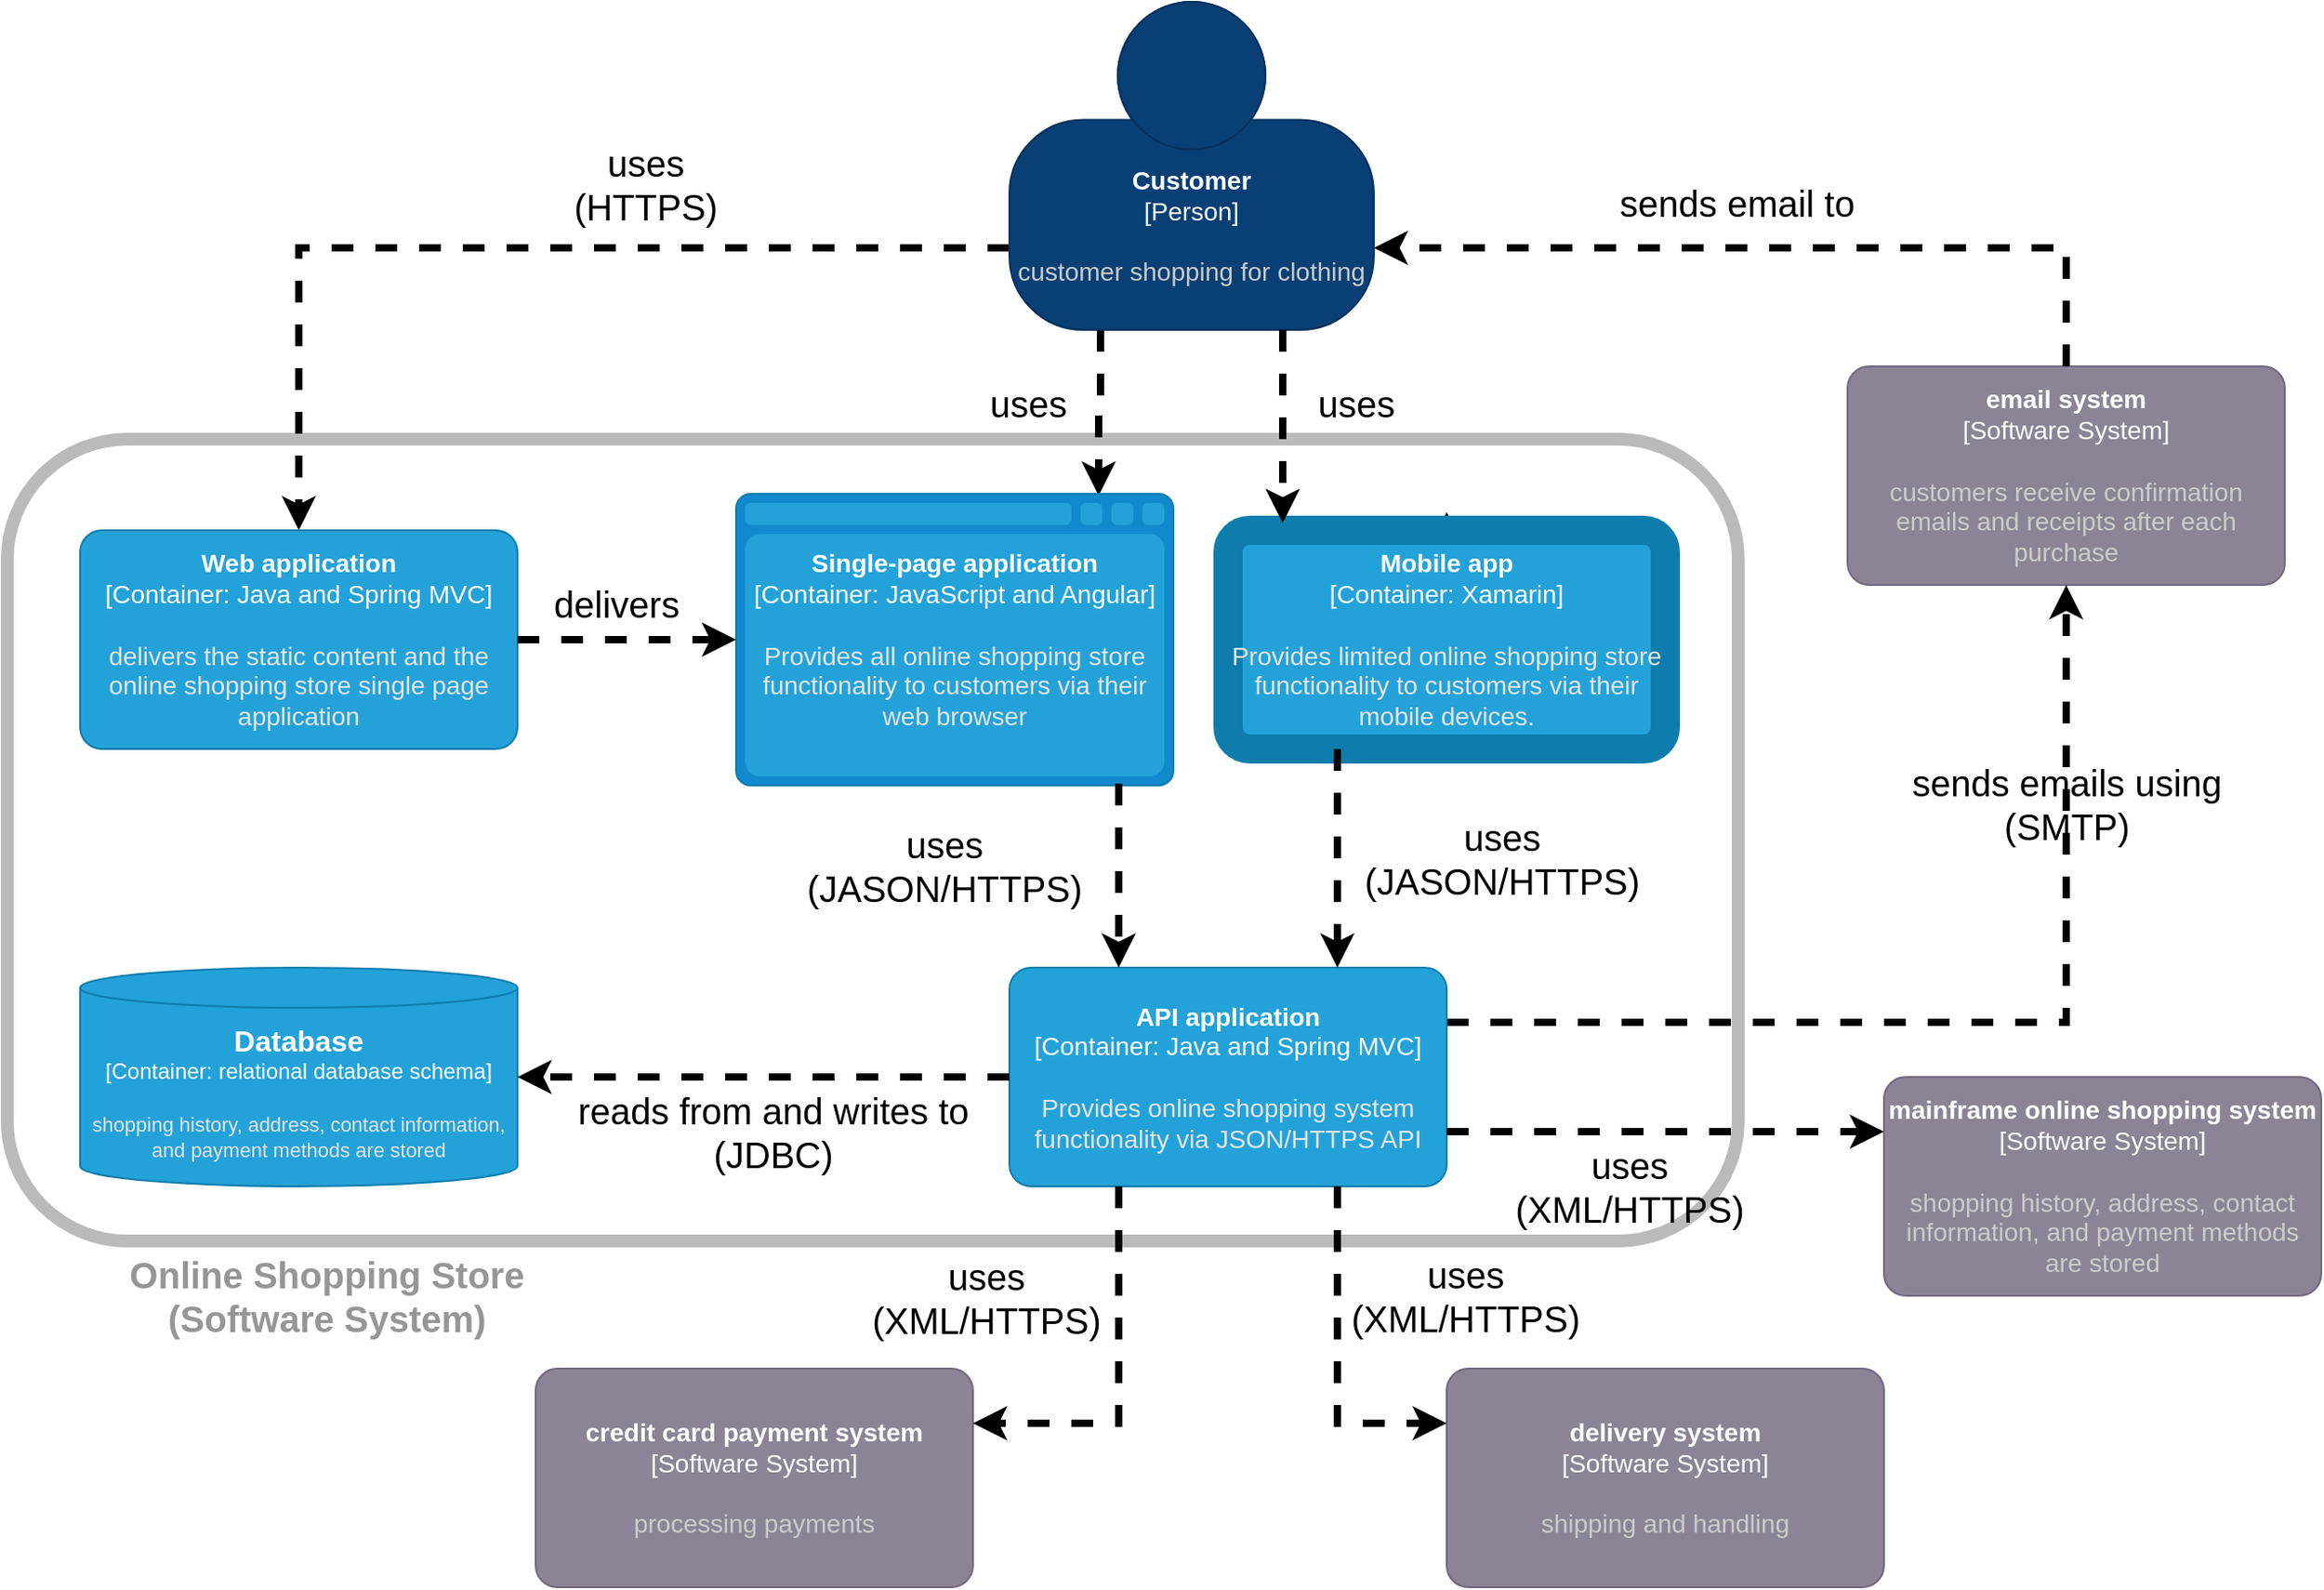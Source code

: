 <mxfile version="22.0.8" type="device">
  <diagram name="Page-1" id="v5ohUNkm4YD7jwQh4eD8">
    <mxGraphModel dx="1625" dy="1125" grid="0" gridSize="10" guides="1" tooltips="1" connect="1" arrows="1" fold="1" page="1" pageScale="1" pageWidth="1600" pageHeight="900" math="0" shadow="0">
      <root>
        <mxCell id="0" />
        <mxCell id="1" parent="0" />
        <mxCell id="7fbWs8w8Dx33rmhqO2U3-72" value="" style="rounded=1;whiteSpace=wrap;html=1;fillColor=none;strokeWidth=7;strokeColor=#bababa;" vertex="1" parent="1">
          <mxGeometry x="120" y="250" width="950" height="440" as="geometry" />
        </mxCell>
        <object placeholders="1" c4Name="mainframe online shopping system" c4Type="Software System" c4Description="shopping history, address, contact information, and payment methods are stored" label="&lt;font style=&quot;font-size: 14px;&quot;&gt;&lt;b style=&quot;font-size: 14px;&quot;&gt;%c4Name%&lt;/b&gt;&lt;/font&gt;&lt;div style=&quot;font-size: 14px;&quot;&gt;[%c4Type%]&lt;/div&gt;&lt;br style=&quot;font-size: 14px;&quot;&gt;&lt;div style=&quot;font-size: 14px;&quot;&gt;&lt;font style=&quot;font-size: 14px;&quot;&gt;&lt;font color=&quot;#cccccc&quot; style=&quot;font-size: 14px;&quot;&gt;%c4Description%&lt;/font&gt;&lt;/font&gt;&lt;/div&gt;" id="7fbWs8w8Dx33rmhqO2U3-5">
          <mxCell style="rounded=1;whiteSpace=wrap;html=1;labelBackgroundColor=none;fillColor=#8C8496;fontColor=#ffffff;align=center;arcSize=10;strokeColor=#736782;metaEdit=1;resizable=0;points=[[0.25,0,0],[0.5,0,0],[0.75,0,0],[1,0.25,0],[1,0.5,0],[1,0.75,0],[0.75,1,0],[0.5,1,0],[0.25,1,0],[0,0.75,0],[0,0.5,0],[0,0.25,0]];fontSize=14;" vertex="1" parent="1">
            <mxGeometry x="1150" y="600" width="240" height="120" as="geometry" />
          </mxCell>
        </object>
        <object placeholders="1" c4Name="email system" c4Type="Software System" c4Description="customers receive confirmation emails and receipts after each purchase" label="&lt;font style=&quot;font-size: 14px;&quot;&gt;&lt;b style=&quot;font-size: 14px;&quot;&gt;%c4Name%&lt;/b&gt;&lt;/font&gt;&lt;div style=&quot;font-size: 14px;&quot;&gt;[%c4Type%]&lt;/div&gt;&lt;br style=&quot;font-size: 14px;&quot;&gt;&lt;div style=&quot;font-size: 14px;&quot;&gt;&lt;font style=&quot;font-size: 14px;&quot;&gt;&lt;font color=&quot;#cccccc&quot; style=&quot;font-size: 14px;&quot;&gt;%c4Description%&lt;/font&gt;&lt;/font&gt;&lt;/div&gt;" id="7fbWs8w8Dx33rmhqO2U3-6">
          <mxCell style="rounded=1;whiteSpace=wrap;html=1;labelBackgroundColor=none;fillColor=#8C8496;fontColor=#ffffff;align=center;arcSize=10;strokeColor=#736782;metaEdit=1;resizable=0;points=[[0.25,0,0],[0.5,0,0],[0.75,0,0],[1,0.25,0],[1,0.5,0],[1,0.75,0],[0.75,1,0],[0.5,1,0],[0.25,1,0],[0,0.75,0],[0,0.5,0],[0,0.25,0]];fontSize=14;" vertex="1" parent="1">
            <mxGeometry x="1130" y="210" width="240" height="120" as="geometry" />
          </mxCell>
        </object>
        <object placeholders="1" c4Name="credit card payment system" c4Type="Software System" c4Description="processing payments" label="&lt;font style=&quot;font-size: 14px;&quot;&gt;&lt;b style=&quot;font-size: 14px;&quot;&gt;%c4Name%&lt;/b&gt;&lt;/font&gt;&lt;div style=&quot;font-size: 14px;&quot;&gt;[%c4Type%]&lt;/div&gt;&lt;br style=&quot;font-size: 14px;&quot;&gt;&lt;div style=&quot;font-size: 14px;&quot;&gt;&lt;font style=&quot;font-size: 14px;&quot;&gt;&lt;font color=&quot;#cccccc&quot; style=&quot;font-size: 14px;&quot;&gt;%c4Description%&lt;/font&gt;&lt;/font&gt;&lt;/div&gt;" id="7fbWs8w8Dx33rmhqO2U3-9">
          <mxCell style="rounded=1;whiteSpace=wrap;html=1;labelBackgroundColor=none;fillColor=#8C8496;fontColor=#ffffff;align=center;arcSize=10;strokeColor=#736782;metaEdit=1;resizable=0;points=[[0.25,0,0],[0.5,0,0],[0.75,0,0],[1,0.25,0],[1,0.5,0],[1,0.75,0],[0.75,1,0],[0.5,1,0],[0.25,1,0],[0,0.75,0],[0,0.5,0],[0,0.25,0]];fontSize=14;" vertex="1" parent="1">
            <mxGeometry x="410" y="760" width="240" height="120" as="geometry" />
          </mxCell>
        </object>
        <object placeholders="1" c4Name="delivery system" c4Type="Software System" c4Description="shipping and handling" label="&lt;font style=&quot;font-size: 14px;&quot;&gt;&lt;b style=&quot;font-size: 14px;&quot;&gt;%c4Name%&lt;/b&gt;&lt;/font&gt;&lt;div style=&quot;font-size: 14px;&quot;&gt;[%c4Type%]&lt;/div&gt;&lt;br style=&quot;font-size: 14px;&quot;&gt;&lt;div style=&quot;font-size: 14px;&quot;&gt;&lt;font style=&quot;font-size: 14px;&quot;&gt;&lt;font color=&quot;#cccccc&quot; style=&quot;font-size: 14px;&quot;&gt;%c4Description%&lt;/font&gt;&lt;/font&gt;&lt;/div&gt;" id="7fbWs8w8Dx33rmhqO2U3-10">
          <mxCell style="rounded=1;whiteSpace=wrap;html=1;labelBackgroundColor=none;fillColor=#8C8496;fontColor=#ffffff;align=center;arcSize=10;strokeColor=#736782;metaEdit=1;resizable=0;points=[[0.25,0,0],[0.5,0,0],[0.75,0,0],[1,0.25,0],[1,0.5,0],[1,0.75,0],[0.75,1,0],[0.5,1,0],[0.25,1,0],[0,0.75,0],[0,0.5,0],[0,0.25,0]];fontSize=14;" vertex="1" parent="1">
            <mxGeometry x="910" y="760" width="240" height="120" as="geometry" />
          </mxCell>
        </object>
        <mxCell id="7fbWs8w8Dx33rmhqO2U3-47" style="edgeStyle=orthogonalEdgeStyle;rounded=0;orthogonalLoop=1;jettySize=auto;html=1;exitX=0.25;exitY=1;exitDx=0;exitDy=0;exitPerimeter=0;dashed=1;strokeWidth=4;entryX=0.829;entryY=0.006;entryDx=0;entryDy=0;entryPerimeter=0;" edge="1" parent="1" source="7fbWs8w8Dx33rmhqO2U3-11" target="7fbWs8w8Dx33rmhqO2U3-37">
          <mxGeometry relative="1" as="geometry" />
        </mxCell>
        <mxCell id="7fbWs8w8Dx33rmhqO2U3-48" style="edgeStyle=orthogonalEdgeStyle;rounded=0;orthogonalLoop=1;jettySize=auto;html=1;exitX=0;exitY=0.75;exitDx=0;exitDy=0;exitPerimeter=0;strokeWidth=4;dashed=1;" edge="1" parent="1" source="7fbWs8w8Dx33rmhqO2U3-11" target="7fbWs8w8Dx33rmhqO2U3-36">
          <mxGeometry relative="1" as="geometry" />
        </mxCell>
        <object placeholders="1" c4Name="Customer" c4Type="Person" c4Description="customer shopping for clothing" label="&lt;font style=&quot;font-size: 14px;&quot;&gt;&lt;b style=&quot;font-size: 14px;&quot;&gt;%c4Name%&lt;/b&gt;&lt;/font&gt;&lt;div style=&quot;font-size: 14px;&quot;&gt;[%c4Type%]&lt;/div&gt;&lt;br style=&quot;font-size: 14px;&quot;&gt;&lt;div style=&quot;font-size: 14px;&quot;&gt;&lt;font style=&quot;font-size: 14px;&quot;&gt;&lt;font color=&quot;#cccccc&quot; style=&quot;font-size: 14px;&quot;&gt;%c4Description%&lt;/font&gt;&lt;/font&gt;&lt;/div&gt;" id="7fbWs8w8Dx33rmhqO2U3-11">
          <mxCell style="html=1;fontSize=14;dashed=0;whiteSpace=wrap;fillColor=#083F75;strokeColor=#06315C;fontColor=#ffffff;shape=mxgraph.c4.person2;align=center;metaEdit=1;points=[[0.5,0,0],[1,0.5,0],[1,0.75,0],[0.75,1,0],[0.5,1,0],[0.25,1,0],[0,0.75,0],[0,0.5,0]];resizable=0;" vertex="1" parent="1">
            <mxGeometry x="670" y="10" width="200" height="180" as="geometry" />
          </mxCell>
        </object>
        <object placeholders="1" c4Type="Database" c4Container="Container" c4Technology="relational database schema" c4Description="shopping history, address, contact information, and payment methods are stored" label="&lt;font style=&quot;font-size: 16px&quot;&gt;&lt;b&gt;%c4Type%&lt;/b&gt;&lt;/font&gt;&lt;div&gt;[%c4Container%:&amp;nbsp;%c4Technology%]&lt;/div&gt;&lt;br&gt;&lt;div&gt;&lt;font style=&quot;font-size: 11px&quot;&gt;&lt;font color=&quot;#E6E6E6&quot;&gt;%c4Description%&lt;/font&gt;&lt;/div&gt;" id="7fbWs8w8Dx33rmhqO2U3-28">
          <mxCell style="shape=cylinder3;size=11;whiteSpace=wrap;html=1;boundedLbl=1;rounded=0;labelBackgroundColor=none;fillColor=#23A2D9;fontSize=12;fontColor=#ffffff;align=center;strokeColor=#0E7DAD;metaEdit=1;points=[[0.5,0,0],[1,0.25,0],[1,0.5,0],[1,0.75,0],[0.5,1,0],[0,0.75,0],[0,0.5,0],[0,0.25,0]];resizable=0;" vertex="1" parent="1">
            <mxGeometry x="160" y="540" width="240" height="120" as="geometry" />
          </mxCell>
        </object>
        <mxCell id="7fbWs8w8Dx33rmhqO2U3-40" value="" style="edgeStyle=orthogonalEdgeStyle;rounded=0;orthogonalLoop=1;jettySize=auto;html=1;exitX=1;exitY=0.25;exitDx=0;exitDy=0;exitPerimeter=0;dashed=1;strokeWidth=4;" edge="1" parent="1" source="7fbWs8w8Dx33rmhqO2U3-33" target="7fbWs8w8Dx33rmhqO2U3-6">
          <mxGeometry relative="1" as="geometry" />
        </mxCell>
        <mxCell id="7fbWs8w8Dx33rmhqO2U3-58" value="&lt;font style=&quot;font-size: 20px;&quot;&gt;sends emails using&lt;br&gt;(SMTP)&lt;/font&gt;" style="edgeLabel;html=1;align=center;verticalAlign=middle;resizable=0;points=[];labelBackgroundColor=none;" vertex="1" connectable="0" parent="7fbWs8w8Dx33rmhqO2U3-40">
          <mxGeometry x="0.711" relative="1" as="geometry">
            <mxPoint y="36" as="offset" />
          </mxGeometry>
        </mxCell>
        <object placeholders="1" c4Name="API application" c4Type="Container" c4Technology="Java and Spring MVC" c4Description="Provides online shopping system functionality via JSON/HTTPS API" label="&lt;font style=&quot;font-size: 14px;&quot;&gt;&lt;b style=&quot;font-size: 14px;&quot;&gt;%c4Name%&lt;/b&gt;&lt;/font&gt;&lt;div style=&quot;font-size: 14px;&quot;&gt;[%c4Type%: %c4Technology%]&lt;/div&gt;&lt;br style=&quot;font-size: 14px;&quot;&gt;&lt;div style=&quot;font-size: 14px;&quot;&gt;&lt;font style=&quot;font-size: 14px;&quot;&gt;&lt;font color=&quot;#E6E6E6&quot; style=&quot;font-size: 14px;&quot;&gt;%c4Description%&lt;/font&gt;&lt;/font&gt;&lt;/div&gt;" id="7fbWs8w8Dx33rmhqO2U3-33">
          <mxCell style="rounded=1;whiteSpace=wrap;html=1;fontSize=14;labelBackgroundColor=none;fillColor=#23A2D9;fontColor=#ffffff;align=center;arcSize=10;strokeColor=#0E7DAD;metaEdit=1;resizable=0;points=[[0.25,0,0],[0.5,0,0],[0.75,0,0],[1,0.25,0],[1,0.5,0],[1,0.75,0],[0.75,1,0],[0.5,1,0],[0.25,1,0],[0,0.75,0],[0,0.5,0],[0,0.25,0]];" vertex="1" parent="1">
            <mxGeometry x="670" y="540" width="240" height="120" as="geometry" />
          </mxCell>
        </object>
        <object placeholders="1" c4Name="Web application" c4Type="Container" c4Technology="Java and Spring MVC" c4Description="delivers the static content and the online shopping store single page application" label="&lt;font style=&quot;font-size: 14px;&quot;&gt;&lt;b style=&quot;font-size: 14px;&quot;&gt;%c4Name%&lt;/b&gt;&lt;/font&gt;&lt;div style=&quot;font-size: 14px;&quot;&gt;[%c4Type%: %c4Technology%]&lt;/div&gt;&lt;br style=&quot;font-size: 14px;&quot;&gt;&lt;div style=&quot;font-size: 14px;&quot;&gt;&lt;font style=&quot;font-size: 14px;&quot;&gt;&lt;font color=&quot;#E6E6E6&quot; style=&quot;font-size: 14px;&quot;&gt;%c4Description%&lt;/font&gt;&lt;/font&gt;&lt;/div&gt;" id="7fbWs8w8Dx33rmhqO2U3-36">
          <mxCell style="rounded=1;whiteSpace=wrap;html=1;fontSize=14;labelBackgroundColor=none;fillColor=#23A2D9;fontColor=#ffffff;align=center;arcSize=10;strokeColor=#0E7DAD;metaEdit=1;resizable=0;points=[[0.25,0,0],[0.5,0,0],[0.75,0,0],[1,0.25,0],[1,0.5,0],[1,0.75,0],[0.75,1,0],[0.5,1,0],[0.25,1,0],[0,0.75,0],[0,0.5,0],[0,0.25,0]];" vertex="1" parent="1">
            <mxGeometry x="160" y="300" width="240" height="120" as="geometry" />
          </mxCell>
        </object>
        <object placeholders="1" c4Type="Single-page application" c4Container="Container" c4Technology="JavaScript and Angular" c4Description="Provides all online shopping store functionality to customers via their web browser" label="&lt;font style=&quot;font-size: 14px;&quot;&gt;&lt;b style=&quot;font-size: 14px;&quot;&gt;%c4Type%&lt;/b&gt;&lt;/font&gt;&lt;div style=&quot;font-size: 14px;&quot;&gt;[%c4Container%:&amp;nbsp;%c4Technology%]&lt;/div&gt;&lt;br style=&quot;font-size: 14px;&quot;&gt;&lt;div style=&quot;font-size: 14px;&quot;&gt;&lt;font style=&quot;font-size: 14px;&quot;&gt;&lt;font color=&quot;#E6E6E6&quot; style=&quot;font-size: 14px;&quot;&gt;%c4Description%&lt;/font&gt;&lt;/font&gt;&lt;/div&gt;" id="7fbWs8w8Dx33rmhqO2U3-37">
          <mxCell style="shape=mxgraph.c4.webBrowserContainer2;whiteSpace=wrap;html=1;boundedLbl=1;rounded=0;labelBackgroundColor=none;strokeColor=#118ACD;fillColor=#23A2D9;strokeColor=#118ACD;strokeColor2=#0E7DAD;fontSize=14;fontColor=#ffffff;align=center;metaEdit=1;points=[[0.5,0,0],[1,0.25,0],[1,0.5,0],[1,0.75,0],[0.5,1,0],[0,0.75,0],[0,0.5,0],[0,0.25,0]];resizable=0;" vertex="1" parent="1">
            <mxGeometry x="520" y="280" width="240" height="160" as="geometry" />
          </mxCell>
        </object>
        <mxCell id="7fbWs8w8Dx33rmhqO2U3-59" style="edgeStyle=orthogonalEdgeStyle;rounded=0;orthogonalLoop=1;jettySize=auto;html=1;exitX=0.5;exitY=0;exitDx=0;exitDy=0;exitPerimeter=0;" edge="1" parent="1" source="7fbWs8w8Dx33rmhqO2U3-39">
          <mxGeometry relative="1" as="geometry">
            <mxPoint x="910" y="290" as="targetPoint" />
          </mxGeometry>
        </mxCell>
        <object placeholders="1" c4Name="Mobile app" c4Type="Container" c4Technology="Xamarin" c4Description="Provides limited online shopping store functionality to customers via their mobile devices." label="&lt;font style=&quot;font-size: 14px;&quot;&gt;&lt;b style=&quot;font-size: 14px;&quot;&gt;%c4Name%&lt;/b&gt;&lt;/font&gt;&lt;div style=&quot;font-size: 14px;&quot;&gt;[%c4Type%: %c4Technology%]&lt;/div&gt;&lt;br style=&quot;font-size: 14px;&quot;&gt;&lt;div style=&quot;font-size: 14px;&quot;&gt;&lt;font style=&quot;font-size: 14px;&quot;&gt;&lt;font color=&quot;#E6E6E6&quot; style=&quot;font-size: 14px;&quot;&gt;%c4Description%&lt;/font&gt;&lt;/font&gt;&lt;/div&gt;" id="7fbWs8w8Dx33rmhqO2U3-39">
          <mxCell style="rounded=1;whiteSpace=wrap;html=1;fontSize=14;labelBackgroundColor=none;fillColor=#23A2D9;fontColor=#ffffff;align=center;arcSize=10;strokeColor=#0E7DAD;metaEdit=1;resizable=0;points=[[0.25,0,0],[0.5,0,0],[0.75,0,0],[1,0.25,0],[1,0.5,0],[1,0.75,0],[0.75,1,0],[0.5,1,0],[0.25,1,0],[0,0.75,0],[0,0.5,0],[0,0.25,0]];strokeWidth=16;" vertex="1" parent="1">
            <mxGeometry x="790" y="300" width="240" height="120" as="geometry" />
          </mxCell>
        </object>
        <mxCell id="7fbWs8w8Dx33rmhqO2U3-46" style="edgeStyle=orthogonalEdgeStyle;rounded=0;orthogonalLoop=1;jettySize=auto;html=1;exitX=0.75;exitY=1;exitDx=0;exitDy=0;exitPerimeter=0;entryX=0.125;entryY=-0.033;entryDx=0;entryDy=0;entryPerimeter=0;strokeWidth=4;dashed=1;" edge="1" parent="1" source="7fbWs8w8Dx33rmhqO2U3-11" target="7fbWs8w8Dx33rmhqO2U3-39">
          <mxGeometry relative="1" as="geometry" />
        </mxCell>
        <mxCell id="7fbWs8w8Dx33rmhqO2U3-60" value="&lt;font style=&quot;font-size: 20px;&quot;&gt;uses&lt;br style=&quot;font-size: 20px;&quot;&gt;(HTTPS)&lt;br style=&quot;font-size: 20px;&quot;&gt;&lt;/font&gt;" style="edgeLabel;html=1;align=center;verticalAlign=middle;resizable=0;points=[];fontSize=20;" vertex="1" connectable="0" parent="7fbWs8w8Dx33rmhqO2U3-46">
          <mxGeometry x="-0.378" y="5" relative="1" as="geometry">
            <mxPoint x="-355" y="-113" as="offset" />
          </mxGeometry>
        </mxCell>
        <mxCell id="7fbWs8w8Dx33rmhqO2U3-49" style="edgeStyle=orthogonalEdgeStyle;rounded=0;orthogonalLoop=1;jettySize=auto;html=1;entryX=1;entryY=0.75;entryDx=0;entryDy=0;entryPerimeter=0;exitX=0.5;exitY=0;exitDx=0;exitDy=0;exitPerimeter=0;dashed=1;strokeWidth=4;" edge="1" parent="1" source="7fbWs8w8Dx33rmhqO2U3-6" target="7fbWs8w8Dx33rmhqO2U3-11">
          <mxGeometry relative="1" as="geometry" />
        </mxCell>
        <mxCell id="7fbWs8w8Dx33rmhqO2U3-50" value="sends email to" style="edgeLabel;html=1;align=center;verticalAlign=middle;resizable=0;points=[];fontSize=20;" vertex="1" connectable="0" parent="7fbWs8w8Dx33rmhqO2U3-49">
          <mxGeometry x="-0.432" y="-1" relative="1" as="geometry">
            <mxPoint x="-120" y="-24" as="offset" />
          </mxGeometry>
        </mxCell>
        <mxCell id="7fbWs8w8Dx33rmhqO2U3-51" style="edgeStyle=orthogonalEdgeStyle;rounded=0;orthogonalLoop=1;jettySize=auto;html=1;exitX=0.25;exitY=1;exitDx=0;exitDy=0;exitPerimeter=0;entryX=0.75;entryY=0;entryDx=0;entryDy=0;entryPerimeter=0;strokeWidth=4;dashed=1;" edge="1" parent="1" source="7fbWs8w8Dx33rmhqO2U3-39" target="7fbWs8w8Dx33rmhqO2U3-33">
          <mxGeometry relative="1" as="geometry" />
        </mxCell>
        <mxCell id="7fbWs8w8Dx33rmhqO2U3-52" style="edgeStyle=orthogonalEdgeStyle;rounded=0;orthogonalLoop=1;jettySize=auto;html=1;exitX=0.875;exitY=0.994;exitDx=0;exitDy=0;exitPerimeter=0;entryX=0.25;entryY=0;entryDx=0;entryDy=0;entryPerimeter=0;strokeWidth=4;dashed=1;" edge="1" parent="1" source="7fbWs8w8Dx33rmhqO2U3-37" target="7fbWs8w8Dx33rmhqO2U3-33">
          <mxGeometry relative="1" as="geometry" />
        </mxCell>
        <mxCell id="7fbWs8w8Dx33rmhqO2U3-53" style="edgeStyle=orthogonalEdgeStyle;rounded=0;orthogonalLoop=1;jettySize=auto;html=1;exitX=1;exitY=0.5;exitDx=0;exitDy=0;exitPerimeter=0;entryX=0;entryY=0.5;entryDx=0;entryDy=0;entryPerimeter=0;dashed=1;strokeWidth=4;" edge="1" parent="1" source="7fbWs8w8Dx33rmhqO2U3-36" target="7fbWs8w8Dx33rmhqO2U3-37">
          <mxGeometry relative="1" as="geometry">
            <Array as="points">
              <mxPoint x="430" y="360" />
              <mxPoint x="430" y="360" />
            </Array>
          </mxGeometry>
        </mxCell>
        <mxCell id="7fbWs8w8Dx33rmhqO2U3-65" value="&lt;font style=&quot;font-size: 20px;&quot;&gt;delivers&lt;/font&gt;" style="edgeLabel;html=1;align=center;verticalAlign=middle;resizable=0;points=[];" vertex="1" connectable="0" parent="7fbWs8w8Dx33rmhqO2U3-53">
          <mxGeometry x="-0.1" y="3" relative="1" as="geometry">
            <mxPoint y="-17" as="offset" />
          </mxGeometry>
        </mxCell>
        <mxCell id="7fbWs8w8Dx33rmhqO2U3-54" style="edgeStyle=orthogonalEdgeStyle;rounded=0;orthogonalLoop=1;jettySize=auto;html=1;entryX=1;entryY=0.5;entryDx=0;entryDy=0;entryPerimeter=0;dashed=1;strokeWidth=4;" edge="1" parent="1" source="7fbWs8w8Dx33rmhqO2U3-33" target="7fbWs8w8Dx33rmhqO2U3-28">
          <mxGeometry relative="1" as="geometry" />
        </mxCell>
        <mxCell id="7fbWs8w8Dx33rmhqO2U3-66" value="&lt;font style=&quot;font-size: 20px;&quot;&gt;reads from and writes to&lt;br&gt;(JDBC)&lt;/font&gt;" style="edgeLabel;html=1;align=center;verticalAlign=middle;resizable=0;points=[];" vertex="1" connectable="0" parent="7fbWs8w8Dx33rmhqO2U3-54">
          <mxGeometry x="0.03" y="-1" relative="1" as="geometry">
            <mxPoint x="9" y="31" as="offset" />
          </mxGeometry>
        </mxCell>
        <mxCell id="7fbWs8w8Dx33rmhqO2U3-55" style="edgeStyle=orthogonalEdgeStyle;rounded=0;orthogonalLoop=1;jettySize=auto;html=1;exitX=1;exitY=0.75;exitDx=0;exitDy=0;exitPerimeter=0;entryX=0;entryY=0.25;entryDx=0;entryDy=0;entryPerimeter=0;dashed=1;strokeWidth=4;" edge="1" parent="1" source="7fbWs8w8Dx33rmhqO2U3-33" target="7fbWs8w8Dx33rmhqO2U3-5">
          <mxGeometry relative="1" as="geometry" />
        </mxCell>
        <mxCell id="7fbWs8w8Dx33rmhqO2U3-67" value="&lt;font style=&quot;font-size: 20px;&quot;&gt;uses&lt;br&gt;(XML/HTTPS)&lt;/font&gt;" style="edgeLabel;html=1;align=center;verticalAlign=middle;resizable=0;points=[];labelBackgroundColor=none;" vertex="1" connectable="0" parent="7fbWs8w8Dx33rmhqO2U3-55">
          <mxGeometry x="-0.192" y="-1" relative="1" as="geometry">
            <mxPoint x="3" y="29" as="offset" />
          </mxGeometry>
        </mxCell>
        <mxCell id="7fbWs8w8Dx33rmhqO2U3-56" style="edgeStyle=orthogonalEdgeStyle;rounded=0;orthogonalLoop=1;jettySize=auto;html=1;exitX=0.75;exitY=1;exitDx=0;exitDy=0;exitPerimeter=0;entryX=0;entryY=0.25;entryDx=0;entryDy=0;entryPerimeter=0;dashed=1;strokeWidth=4;" edge="1" parent="1" source="7fbWs8w8Dx33rmhqO2U3-33" target="7fbWs8w8Dx33rmhqO2U3-10">
          <mxGeometry relative="1" as="geometry" />
        </mxCell>
        <mxCell id="7fbWs8w8Dx33rmhqO2U3-57" style="edgeStyle=orthogonalEdgeStyle;rounded=0;orthogonalLoop=1;jettySize=auto;html=1;exitX=0.25;exitY=1;exitDx=0;exitDy=0;exitPerimeter=0;entryX=1;entryY=0.25;entryDx=0;entryDy=0;entryPerimeter=0;dashed=1;strokeWidth=4;" edge="1" parent="1" source="7fbWs8w8Dx33rmhqO2U3-33" target="7fbWs8w8Dx33rmhqO2U3-9">
          <mxGeometry relative="1" as="geometry" />
        </mxCell>
        <mxCell id="7fbWs8w8Dx33rmhqO2U3-61" value="&lt;font style=&quot;font-size: 20px;&quot;&gt;uses&lt;/font&gt;" style="edgeLabel;html=1;align=center;verticalAlign=middle;resizable=0;points=[];" vertex="1" connectable="0" parent="1">
          <mxGeometry x="680" y="230" as="geometry" />
        </mxCell>
        <mxCell id="7fbWs8w8Dx33rmhqO2U3-62" value="&lt;font style=&quot;font-size: 20px;&quot;&gt;uses&lt;/font&gt;" style="edgeLabel;html=1;align=center;verticalAlign=middle;resizable=0;points=[];" vertex="1" connectable="0" parent="1">
          <mxGeometry x="860" y="230" as="geometry" />
        </mxCell>
        <mxCell id="7fbWs8w8Dx33rmhqO2U3-63" value="&lt;font style=&quot;font-size: 20px;&quot;&gt;uses&lt;br&gt;(JASON/HTTPS)&lt;br&gt;&lt;/font&gt;" style="edgeLabel;html=1;align=center;verticalAlign=middle;resizable=0;points=[];" vertex="1" connectable="0" parent="1">
          <mxGeometry x="940" y="480" as="geometry" />
        </mxCell>
        <mxCell id="7fbWs8w8Dx33rmhqO2U3-64" value="&lt;font style=&quot;font-size: 20px;&quot;&gt;uses&lt;br&gt;(JASON/HTTPS)&lt;br&gt;&lt;/font&gt;" style="edgeLabel;html=1;align=center;verticalAlign=middle;resizable=0;points=[];" vertex="1" connectable="0" parent="1">
          <mxGeometry x="960" y="490" as="geometry">
            <mxPoint x="-326" y="-6" as="offset" />
          </mxGeometry>
        </mxCell>
        <mxCell id="7fbWs8w8Dx33rmhqO2U3-68" value="&lt;font style=&quot;font-size: 20px;&quot;&gt;uses&lt;br&gt;(XML/HTTPS)&lt;/font&gt;" style="edgeLabel;html=1;align=center;verticalAlign=middle;resizable=0;points=[];labelBackgroundColor=none;" vertex="1" connectable="0" parent="1">
          <mxGeometry x="870" y="656" as="geometry">
            <mxPoint x="-213" y="65" as="offset" />
          </mxGeometry>
        </mxCell>
        <mxCell id="7fbWs8w8Dx33rmhqO2U3-69" value="&lt;font style=&quot;font-size: 20px;&quot;&gt;uses&lt;br&gt;(XML/HTTPS)&lt;/font&gt;" style="edgeLabel;html=1;align=center;verticalAlign=middle;resizable=0;points=[];labelBackgroundColor=none;" vertex="1" connectable="0" parent="1">
          <mxGeometry x="920" y="720" as="geometry" />
        </mxCell>
        <mxCell id="7fbWs8w8Dx33rmhqO2U3-73" value="Online Shopping Store&lt;br style=&quot;font-size: 20px;&quot;&gt;(Software System)" style="text;html=1;align=center;verticalAlign=middle;resizable=0;points=[];autosize=1;strokeColor=none;fillColor=none;fontSize=20;fontStyle=1;fontColor=#969696;" vertex="1" parent="1">
          <mxGeometry x="177" y="690" width="235" height="60" as="geometry" />
        </mxCell>
      </root>
    </mxGraphModel>
  </diagram>
</mxfile>
